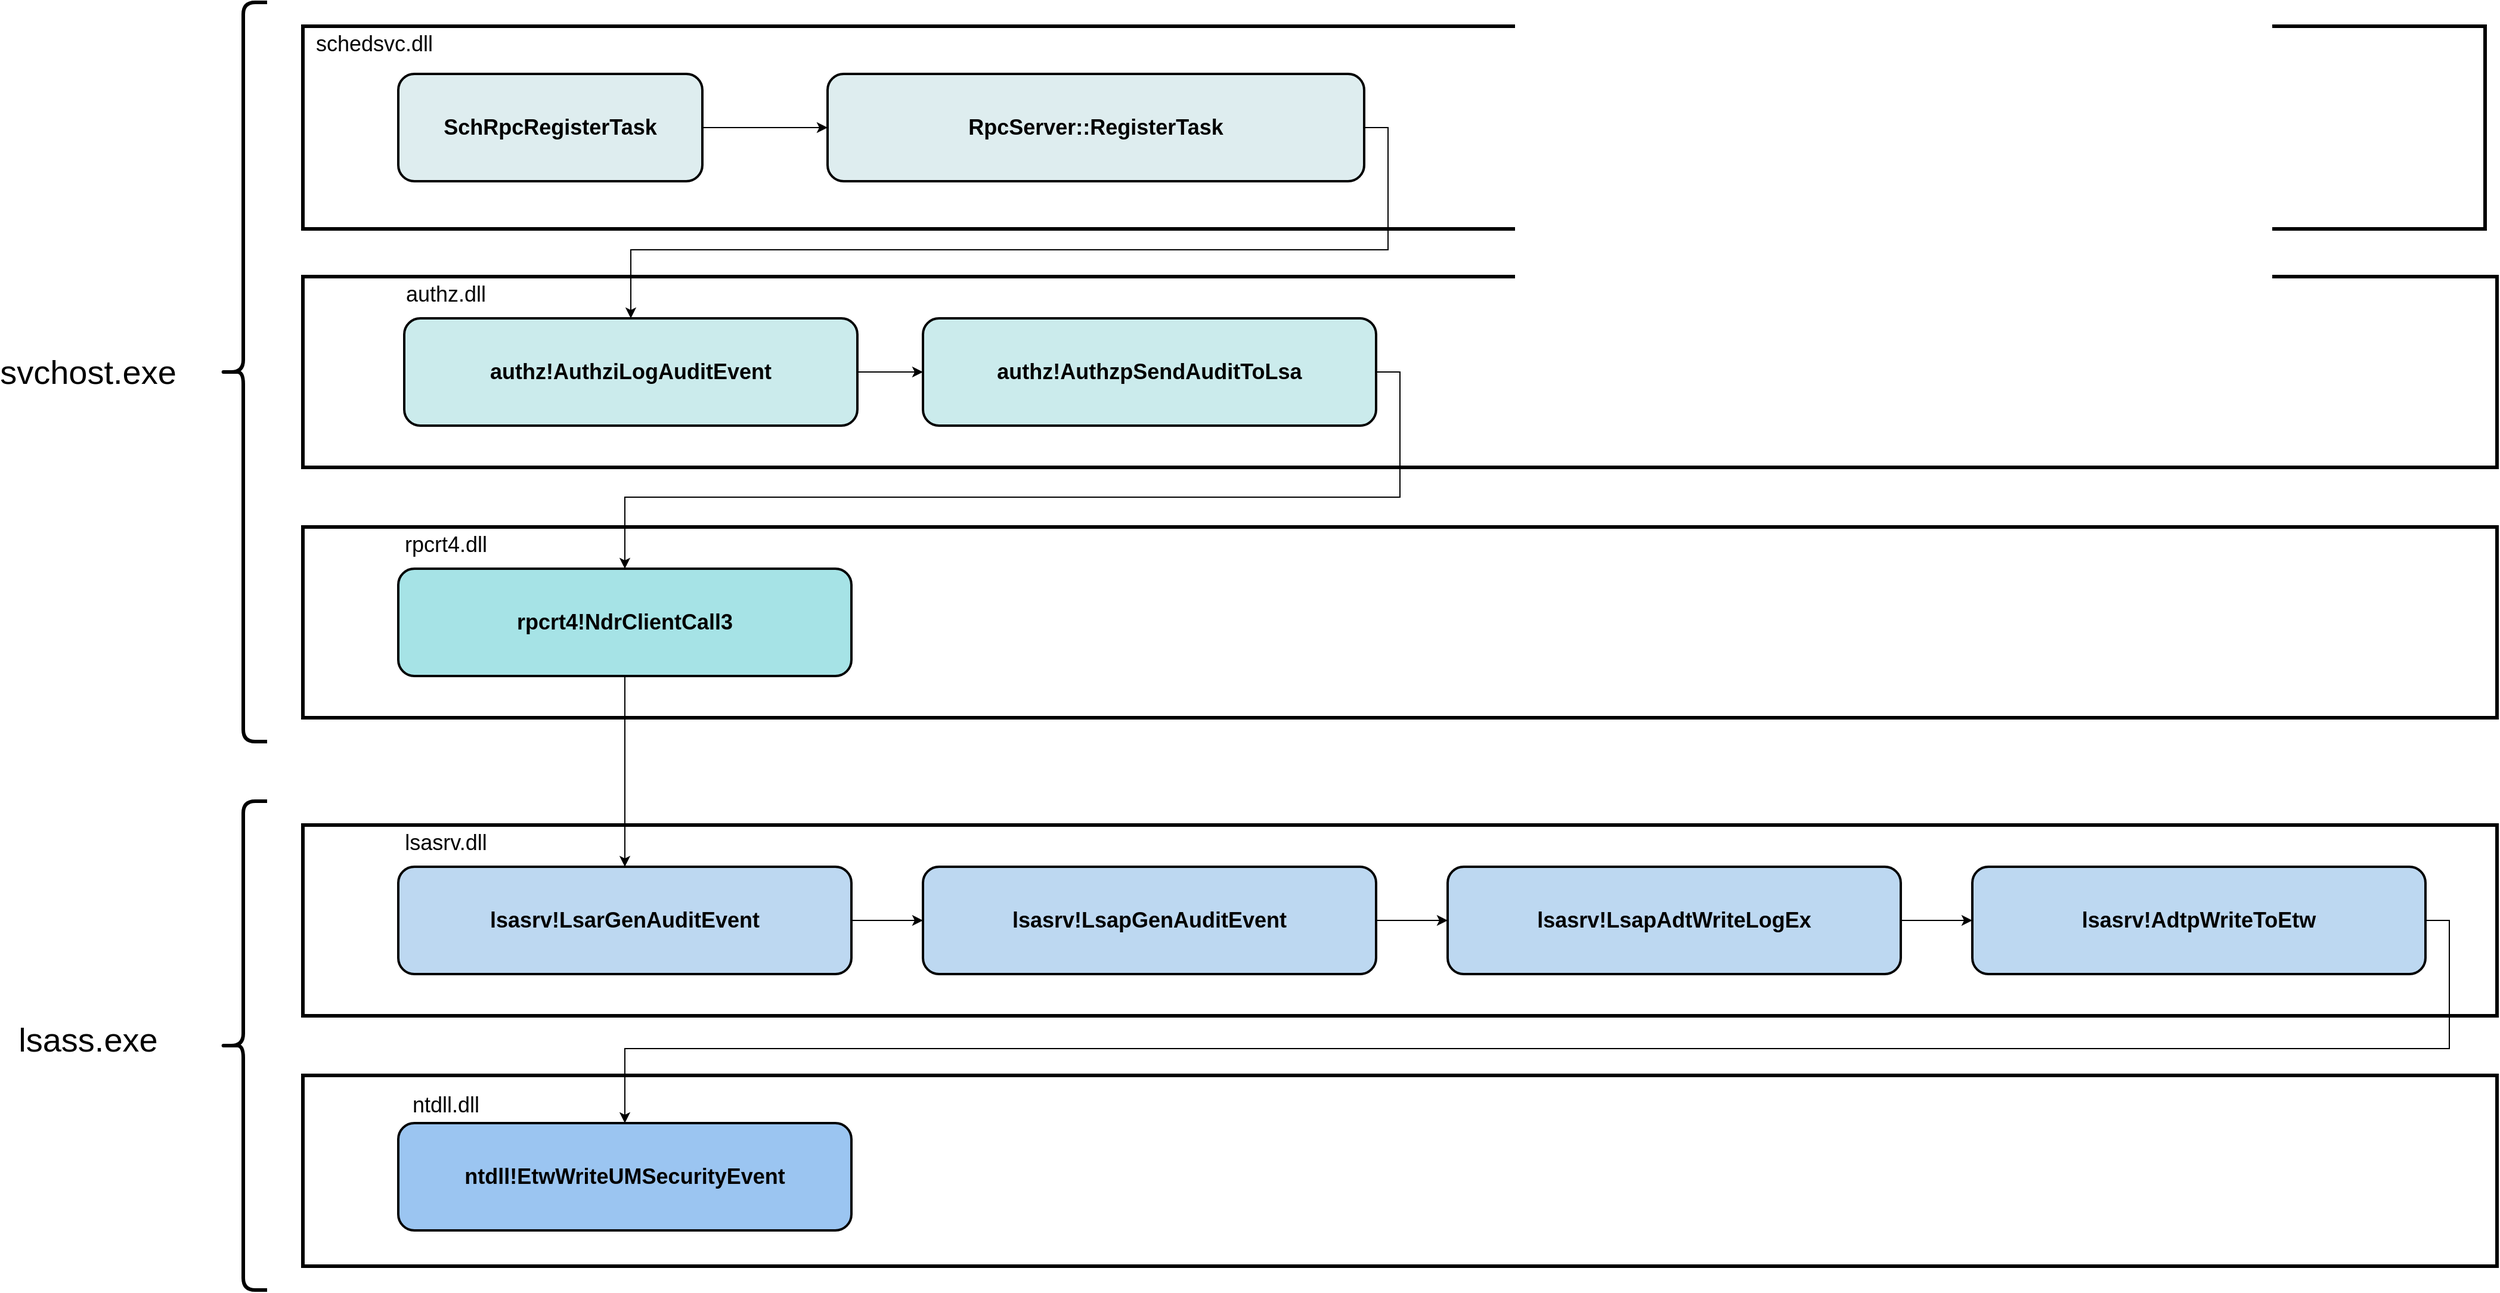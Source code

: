 <mxfile version="20.4.1" type="google"><diagram id="hdyhIhNOstPof4BPOkNV" name="Page-1"><mxGraphModel grid="1" page="1" gridSize="10" guides="1" tooltips="1" connect="1" arrows="1" fold="1" pageScale="1" pageWidth="850" pageHeight="1100" math="0" shadow="0"><root><mxCell id="0"/><mxCell id="1" parent="0"/><mxCell id="Nt3IIFBL19I225A6RJcF-1" value="" style="rounded=0;whiteSpace=wrap;html=1;fontSize=20;strokeWidth=3;" vertex="1" parent="1"><mxGeometry x="780" y="1460" width="1840" height="160" as="geometry"/></mxCell><mxCell id="Nt3IIFBL19I225A6RJcF-2" value="" style="rounded=0;whiteSpace=wrap;html=1;fontSize=20;strokeWidth=3;" vertex="1" parent="1"><mxGeometry x="780" y="1250" width="1840" height="160" as="geometry"/></mxCell><mxCell id="Nt3IIFBL19I225A6RJcF-3" value="" style="rounded=0;whiteSpace=wrap;html=1;fontSize=20;strokeWidth=3;" vertex="1" parent="1"><mxGeometry x="780" y="1000" width="1840" height="160" as="geometry"/></mxCell><mxCell id="Nt3IIFBL19I225A6RJcF-4" value="" style="rounded=0;whiteSpace=wrap;html=1;fontSize=20;strokeWidth=3;" vertex="1" parent="1"><mxGeometry x="780" y="790" width="1840" height="160" as="geometry"/></mxCell><mxCell id="Nt3IIFBL19I225A6RJcF-5" value="&lt;font style=&quot;font-size: 28px;&quot;&gt;svchost.exe&lt;/font&gt;" style="text;html=1;strokeColor=none;fillColor=none;align=center;verticalAlign=middle;whiteSpace=wrap;rounded=0;" vertex="1" parent="1"><mxGeometry x="570" y="855" width="60" height="30" as="geometry"/></mxCell><mxCell id="Nt3IIFBL19I225A6RJcF-6" value="" style="shape=curlyBracket;whiteSpace=wrap;html=1;rounded=1;fontSize=20;strokeWidth=3;" vertex="1" parent="1"><mxGeometry x="710" y="560" width="40" height="620" as="geometry"/></mxCell><mxCell id="Nt3IIFBL19I225A6RJcF-7" value="" style="rounded=0;whiteSpace=wrap;html=1;fontSize=20;strokeWidth=3;" vertex="1" parent="1"><mxGeometry x="780" y="580" width="1830" height="170" as="geometry"/></mxCell><mxCell id="Nt3IIFBL19I225A6RJcF-8" value="&lt;font style=&quot;font-size: 18px;&quot;&gt;schedsvc.dll&lt;/font&gt;" style="text;html=1;strokeColor=none;fillColor=none;align=center;verticalAlign=middle;whiteSpace=wrap;rounded=0;" vertex="1" parent="1"><mxGeometry x="810" y="580" width="60" height="30" as="geometry"/></mxCell><mxCell id="Nt3IIFBL19I225A6RJcF-9" style="edgeStyle=orthogonalEdgeStyle;rounded=0;orthogonalLoop=1;jettySize=auto;html=1;exitX=1;exitY=0.5;exitDx=0;exitDy=0;entryX=0.5;entryY=0;entryDx=0;entryDy=0;" edge="1" parent="1" source="Nt3IIFBL19I225A6RJcF-10" target="Nt3IIFBL19I225A6RJcF-17"><mxGeometry relative="1" as="geometry"/></mxCell><mxCell id="Nt3IIFBL19I225A6RJcF-10" value="&lt;b&gt;RpcServer::RegisterTask&lt;/b&gt;" style="rounded=1;whiteSpace=wrap;html=1;fontSize=18;strokeWidth=2;fillColor=#DEEDEF;" vertex="1" parent="1"><mxGeometry x="1220" y="620" width="450" height="90" as="geometry"/></mxCell><mxCell id="Nt3IIFBL19I225A6RJcF-11" style="edgeStyle=orthogonalEdgeStyle;rounded=0;orthogonalLoop=1;jettySize=auto;html=1;entryX=0;entryY=0.5;entryDx=0;entryDy=0;" edge="1" parent="1" source="Nt3IIFBL19I225A6RJcF-12" target="Nt3IIFBL19I225A6RJcF-10"><mxGeometry relative="1" as="geometry"/></mxCell><mxCell id="Nt3IIFBL19I225A6RJcF-12" value="&lt;b&gt;SchRpcRegisterTask&lt;/b&gt;" style="rounded=1;whiteSpace=wrap;html=1;fontSize=18;strokeWidth=2;fillColor=#DEEDEF;" vertex="1" parent="1"><mxGeometry x="860" y="620" width="255" height="90" as="geometry"/></mxCell><mxCell id="Nt3IIFBL19I225A6RJcF-13" value="&lt;font style=&quot;font-size: 18px;&quot;&gt;authz.dll&lt;/font&gt;" style="text;html=1;strokeColor=none;fillColor=none;align=center;verticalAlign=middle;whiteSpace=wrap;rounded=0;" vertex="1" parent="1"><mxGeometry x="870" y="790" width="60" height="30" as="geometry"/></mxCell><mxCell id="Nt3IIFBL19I225A6RJcF-14" style="edgeStyle=orthogonalEdgeStyle;rounded=0;orthogonalLoop=1;jettySize=auto;html=1;exitX=1;exitY=0.5;exitDx=0;exitDy=0;entryX=0.5;entryY=0;entryDx=0;entryDy=0;" edge="1" parent="1" source="Nt3IIFBL19I225A6RJcF-15" target="Nt3IIFBL19I225A6RJcF-20"><mxGeometry relative="1" as="geometry"/></mxCell><mxCell id="Nt3IIFBL19I225A6RJcF-15" value="&lt;b&gt;authz!AuthzpSendAuditToLsa&lt;/b&gt;" style="rounded=1;whiteSpace=wrap;html=1;fontSize=18;strokeWidth=2;fillColor=#CBEBEC;" vertex="1" parent="1"><mxGeometry x="1300" y="825" width="380" height="90" as="geometry"/></mxCell><mxCell id="Nt3IIFBL19I225A6RJcF-16" style="edgeStyle=orthogonalEdgeStyle;rounded=0;orthogonalLoop=1;jettySize=auto;html=1;entryX=0;entryY=0.5;entryDx=0;entryDy=0;" edge="1" parent="1" source="Nt3IIFBL19I225A6RJcF-17" target="Nt3IIFBL19I225A6RJcF-15"><mxGeometry relative="1" as="geometry"/></mxCell><mxCell id="Nt3IIFBL19I225A6RJcF-17" value="&lt;b&gt;authz!AuthziLogAuditEvent&lt;/b&gt;" style="rounded=1;whiteSpace=wrap;html=1;fontSize=18;strokeWidth=2;fillColor=#CBEBEC;" vertex="1" parent="1"><mxGeometry x="865" y="825" width="380" height="90" as="geometry"/></mxCell><mxCell id="Nt3IIFBL19I225A6RJcF-18" value="&lt;font style=&quot;font-size: 18px;&quot;&gt;rpcrt4.dll&lt;/font&gt;" style="text;html=1;strokeColor=none;fillColor=none;align=center;verticalAlign=middle;whiteSpace=wrap;rounded=0;" vertex="1" parent="1"><mxGeometry x="870" y="1000" width="60" height="30" as="geometry"/></mxCell><mxCell id="Nt3IIFBL19I225A6RJcF-19" style="edgeStyle=none;rounded=0;orthogonalLoop=1;jettySize=auto;html=1;exitX=0.5;exitY=1;exitDx=0;exitDy=0;entryX=0.5;entryY=0;entryDx=0;entryDy=0;" edge="1" parent="1" source="Nt3IIFBL19I225A6RJcF-20" target="Nt3IIFBL19I225A6RJcF-31"><mxGeometry relative="1" as="geometry"/></mxCell><mxCell id="Nt3IIFBL19I225A6RJcF-20" value="&lt;b&gt;rpcrt4!NdrClientCall3&lt;/b&gt;" style="rounded=1;whiteSpace=wrap;html=1;fontSize=18;strokeWidth=2;fillColor=#A6E3E6;" vertex="1" parent="1"><mxGeometry x="860" y="1035" width="380" height="90" as="geometry"/></mxCell><mxCell id="Nt3IIFBL19I225A6RJcF-21" value="&lt;span style=&quot;font-size: 28px;&quot;&gt;lsass.exe&lt;/span&gt;" style="text;html=1;strokeColor=none;fillColor=none;align=center;verticalAlign=middle;whiteSpace=wrap;rounded=0;" vertex="1" parent="1"><mxGeometry x="570" y="1415" width="60" height="30" as="geometry"/></mxCell><mxCell id="Nt3IIFBL19I225A6RJcF-22" value="" style="shape=curlyBracket;whiteSpace=wrap;html=1;rounded=1;fontSize=20;strokeWidth=3;" vertex="1" parent="1"><mxGeometry x="710" y="1230" width="40" height="410" as="geometry"/></mxCell><mxCell id="Nt3IIFBL19I225A6RJcF-23" value="&lt;font style=&quot;font-size: 18px;&quot;&gt;lsasrv.dll&lt;/font&gt;" style="text;html=1;strokeColor=none;fillColor=none;align=center;verticalAlign=middle;whiteSpace=wrap;rounded=0;" vertex="1" parent="1"><mxGeometry x="870" y="1250" width="60" height="30" as="geometry"/></mxCell><mxCell id="Nt3IIFBL19I225A6RJcF-24" style="edgeStyle=orthogonalEdgeStyle;rounded=0;orthogonalLoop=1;jettySize=auto;html=1;exitX=1;exitY=0.5;exitDx=0;exitDy=0;entryX=0.5;entryY=0;entryDx=0;entryDy=0;" edge="1" parent="1" source="Nt3IIFBL19I225A6RJcF-25" target="Nt3IIFBL19I225A6RJcF-33"><mxGeometry relative="1" as="geometry"/></mxCell><mxCell id="Nt3IIFBL19I225A6RJcF-25" value="&lt;b&gt;lsasrv!AdtpWriteToEtw&lt;/b&gt;" style="rounded=1;whiteSpace=wrap;html=1;fontSize=18;strokeWidth=2;fillColor=#BDD8F1;" vertex="1" parent="1"><mxGeometry x="2180" y="1285" width="380" height="90" as="geometry"/></mxCell><mxCell id="Nt3IIFBL19I225A6RJcF-26" style="edgeStyle=none;rounded=0;orthogonalLoop=1;jettySize=auto;html=1;exitX=1;exitY=0.5;exitDx=0;exitDy=0;entryX=0;entryY=0.5;entryDx=0;entryDy=0;" edge="1" parent="1" source="Nt3IIFBL19I225A6RJcF-27" target="Nt3IIFBL19I225A6RJcF-25"><mxGeometry relative="1" as="geometry"/></mxCell><mxCell id="Nt3IIFBL19I225A6RJcF-27" value="&lt;b&gt;lsasrv!LsapAdtWriteLogEx&lt;/b&gt;" style="rounded=1;whiteSpace=wrap;html=1;fontSize=18;strokeWidth=2;fillColor=#BDD8F1;" vertex="1" parent="1"><mxGeometry x="1740" y="1285" width="380" height="90" as="geometry"/></mxCell><mxCell id="Nt3IIFBL19I225A6RJcF-28" style="rounded=0;orthogonalLoop=1;jettySize=auto;html=1;exitX=1;exitY=0.5;exitDx=0;exitDy=0;entryX=0;entryY=0.5;entryDx=0;entryDy=0;" edge="1" parent="1" source="Nt3IIFBL19I225A6RJcF-29" target="Nt3IIFBL19I225A6RJcF-27"><mxGeometry relative="1" as="geometry"/></mxCell><mxCell id="Nt3IIFBL19I225A6RJcF-29" value="&lt;b&gt;lsasrv!LsapGenAuditEvent&lt;/b&gt;" style="rounded=1;whiteSpace=wrap;html=1;fontSize=18;strokeWidth=2;fillColor=#BDD8F1;" vertex="1" parent="1"><mxGeometry x="1300" y="1285" width="380" height="90" as="geometry"/></mxCell><mxCell id="Nt3IIFBL19I225A6RJcF-30" style="rounded=0;orthogonalLoop=1;jettySize=auto;html=1;exitX=1;exitY=0.5;exitDx=0;exitDy=0;entryX=0;entryY=0.5;entryDx=0;entryDy=0;" edge="1" parent="1" source="Nt3IIFBL19I225A6RJcF-31" target="Nt3IIFBL19I225A6RJcF-29"><mxGeometry relative="1" as="geometry"/></mxCell><mxCell id="Nt3IIFBL19I225A6RJcF-31" value="&lt;b&gt;lsasrv!LsarGenAuditEvent&lt;/b&gt;" style="rounded=1;whiteSpace=wrap;html=1;fontSize=18;strokeWidth=2;fillColor=#BDD8F1;" vertex="1" parent="1"><mxGeometry x="860" y="1285" width="380" height="90" as="geometry"/></mxCell><mxCell id="Nt3IIFBL19I225A6RJcF-32" value="&lt;font style=&quot;font-size: 18px;&quot;&gt;ntdll.dll&lt;/font&gt;" style="text;html=1;strokeColor=none;fillColor=none;align=center;verticalAlign=middle;whiteSpace=wrap;rounded=0;" vertex="1" parent="1"><mxGeometry x="870" y="1470" width="60" height="30" as="geometry"/></mxCell><mxCell id="Nt3IIFBL19I225A6RJcF-33" value="&lt;b&gt;ntdll!EtwWriteUMSecurityEvent&lt;/b&gt;" style="rounded=1;whiteSpace=wrap;html=1;fontSize=18;strokeWidth=2;fillColor=#9BC5F1;" vertex="1" parent="1"><mxGeometry x="860" y="1500" width="380" height="90" as="geometry"/></mxCell></root></mxGraphModel></diagram></mxfile>